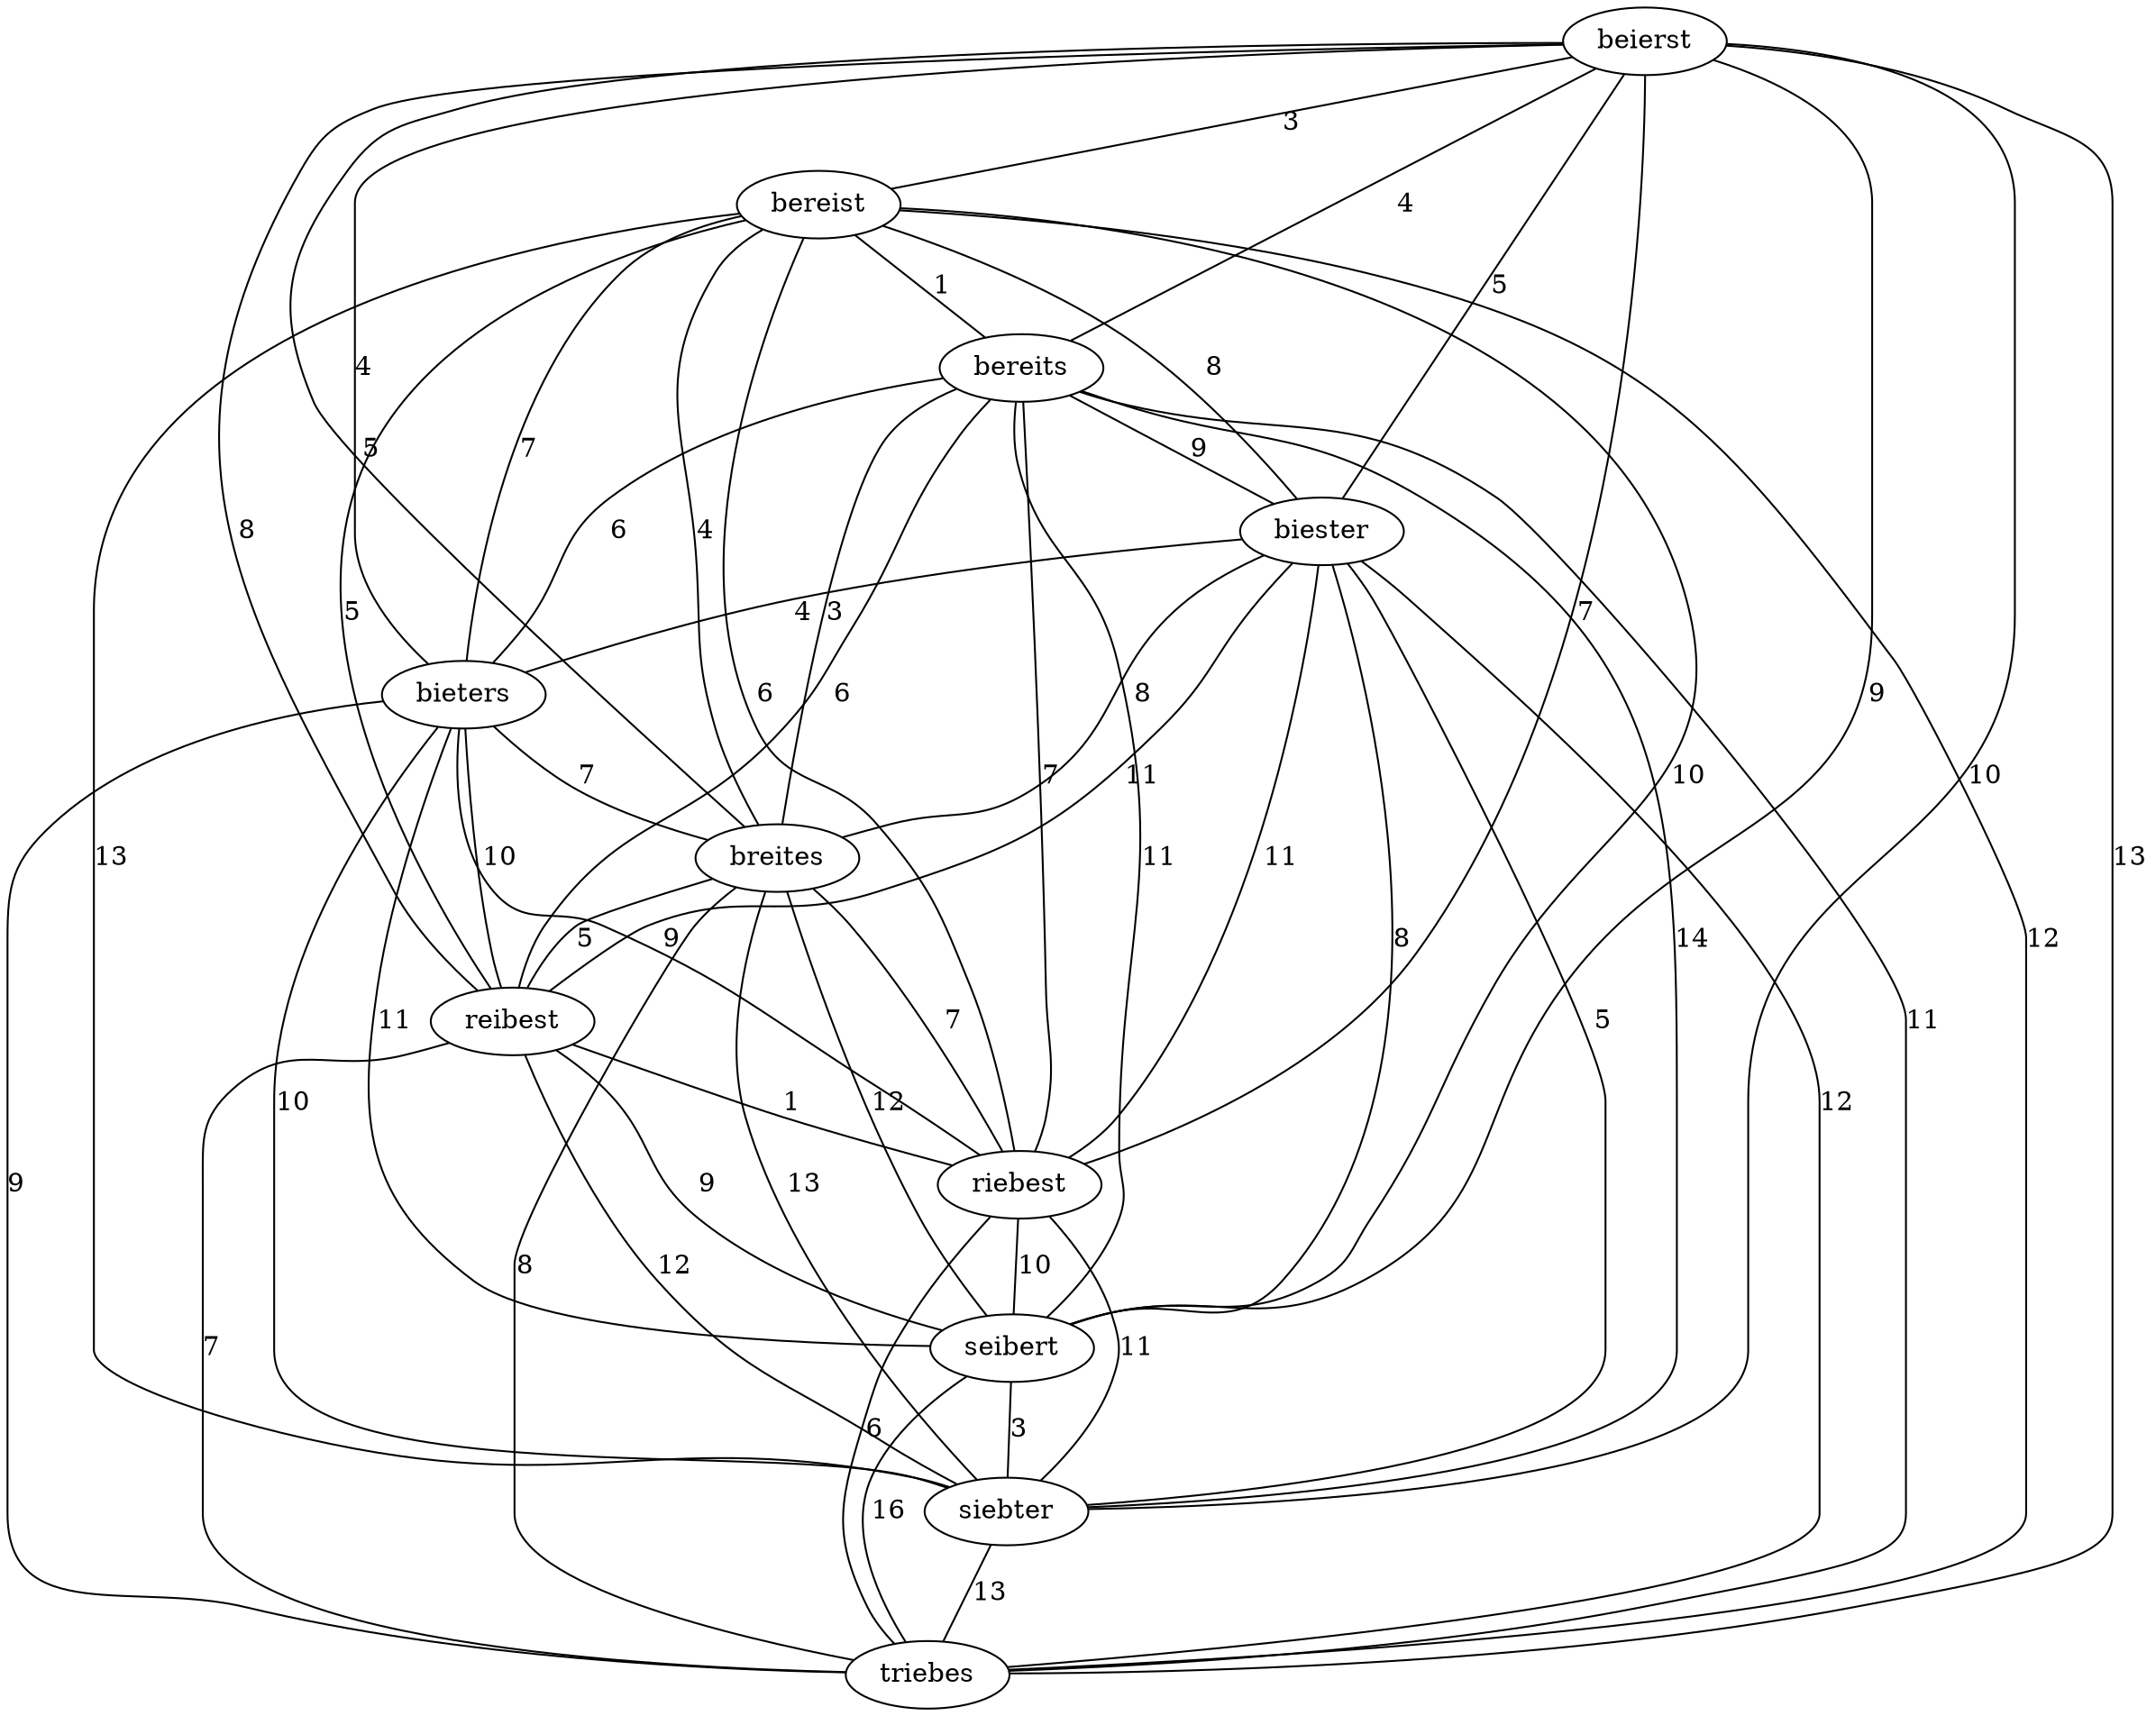 graph {
	beierst -- bereist [ label="3" ];
	beierst -- bereits [ label="4" ];
	beierst -- biester [ label="5" ];
	beierst -- bieters [ label="4" ];
	beierst -- breites [ label="5" ];
	beierst -- reibest [ label="8" ];
	beierst -- riebest [ label="7" ];
	beierst -- seibert [ label="9" ];
	beierst -- siebter [ label="10" ];
	beierst -- triebes [ label="13" ];
	bereist -- bereits [ label="1" ];
	bereist -- biester [ label="8" ];
	bereist -- bieters [ label="7" ];
	bereist -- breites [ label="4" ];
	bereist -- reibest [ label="5" ];
	bereist -- riebest [ label="6" ];
	bereist -- seibert [ label="10" ];
	bereist -- siebter [ label="13" ];
	bereist -- triebes [ label="12" ];
	bereits -- biester [ label="9" ];
	bereits -- bieters [ label="6" ];
	bereits -- breites [ label="3" ];
	bereits -- reibest [ label="6" ];
	bereits -- riebest [ label="7" ];
	bereits -- seibert [ label="11" ];
	bereits -- siebter [ label="14" ];
	bereits -- triebes [ label="11" ];
	biester -- bieters [ label="4" ];
	biester -- breites [ label="8" ];
	biester -- reibest [ label="11" ];
	biester -- riebest [ label="11" ];
	biester -- seibert [ label="8" ];
	biester -- siebter [ label="5" ];
	biester -- triebes [ label="12" ];
	bieters -- breites [ label="7" ];
	bieters -- reibest [ label="10" ];
	bieters -- riebest [ label="9" ];
	bieters -- seibert [ label="11" ];
	bieters -- siebter [ label="10" ];
	bieters -- triebes [ label="9" ];
	breites -- reibest [ label="5" ];
	breites -- riebest [ label="7" ];
	breites -- seibert [ label="12" ];
	breites -- siebter [ label="13" ];
	breites -- triebes [ label="8" ];
	reibest -- riebest [ label="1" ];
	reibest -- seibert [ label="9" ];
	reibest -- siebter [ label="12" ];
	reibest -- triebes [ label="7" ];
	riebest -- seibert [ label="10" ];
	riebest -- siebter [ label="11" ];
	riebest -- triebes [ label="6" ];
	seibert -- siebter [ label="3" ];
	seibert -- triebes [ label="16" ];
	siebter -- triebes [ label="13" ];
}